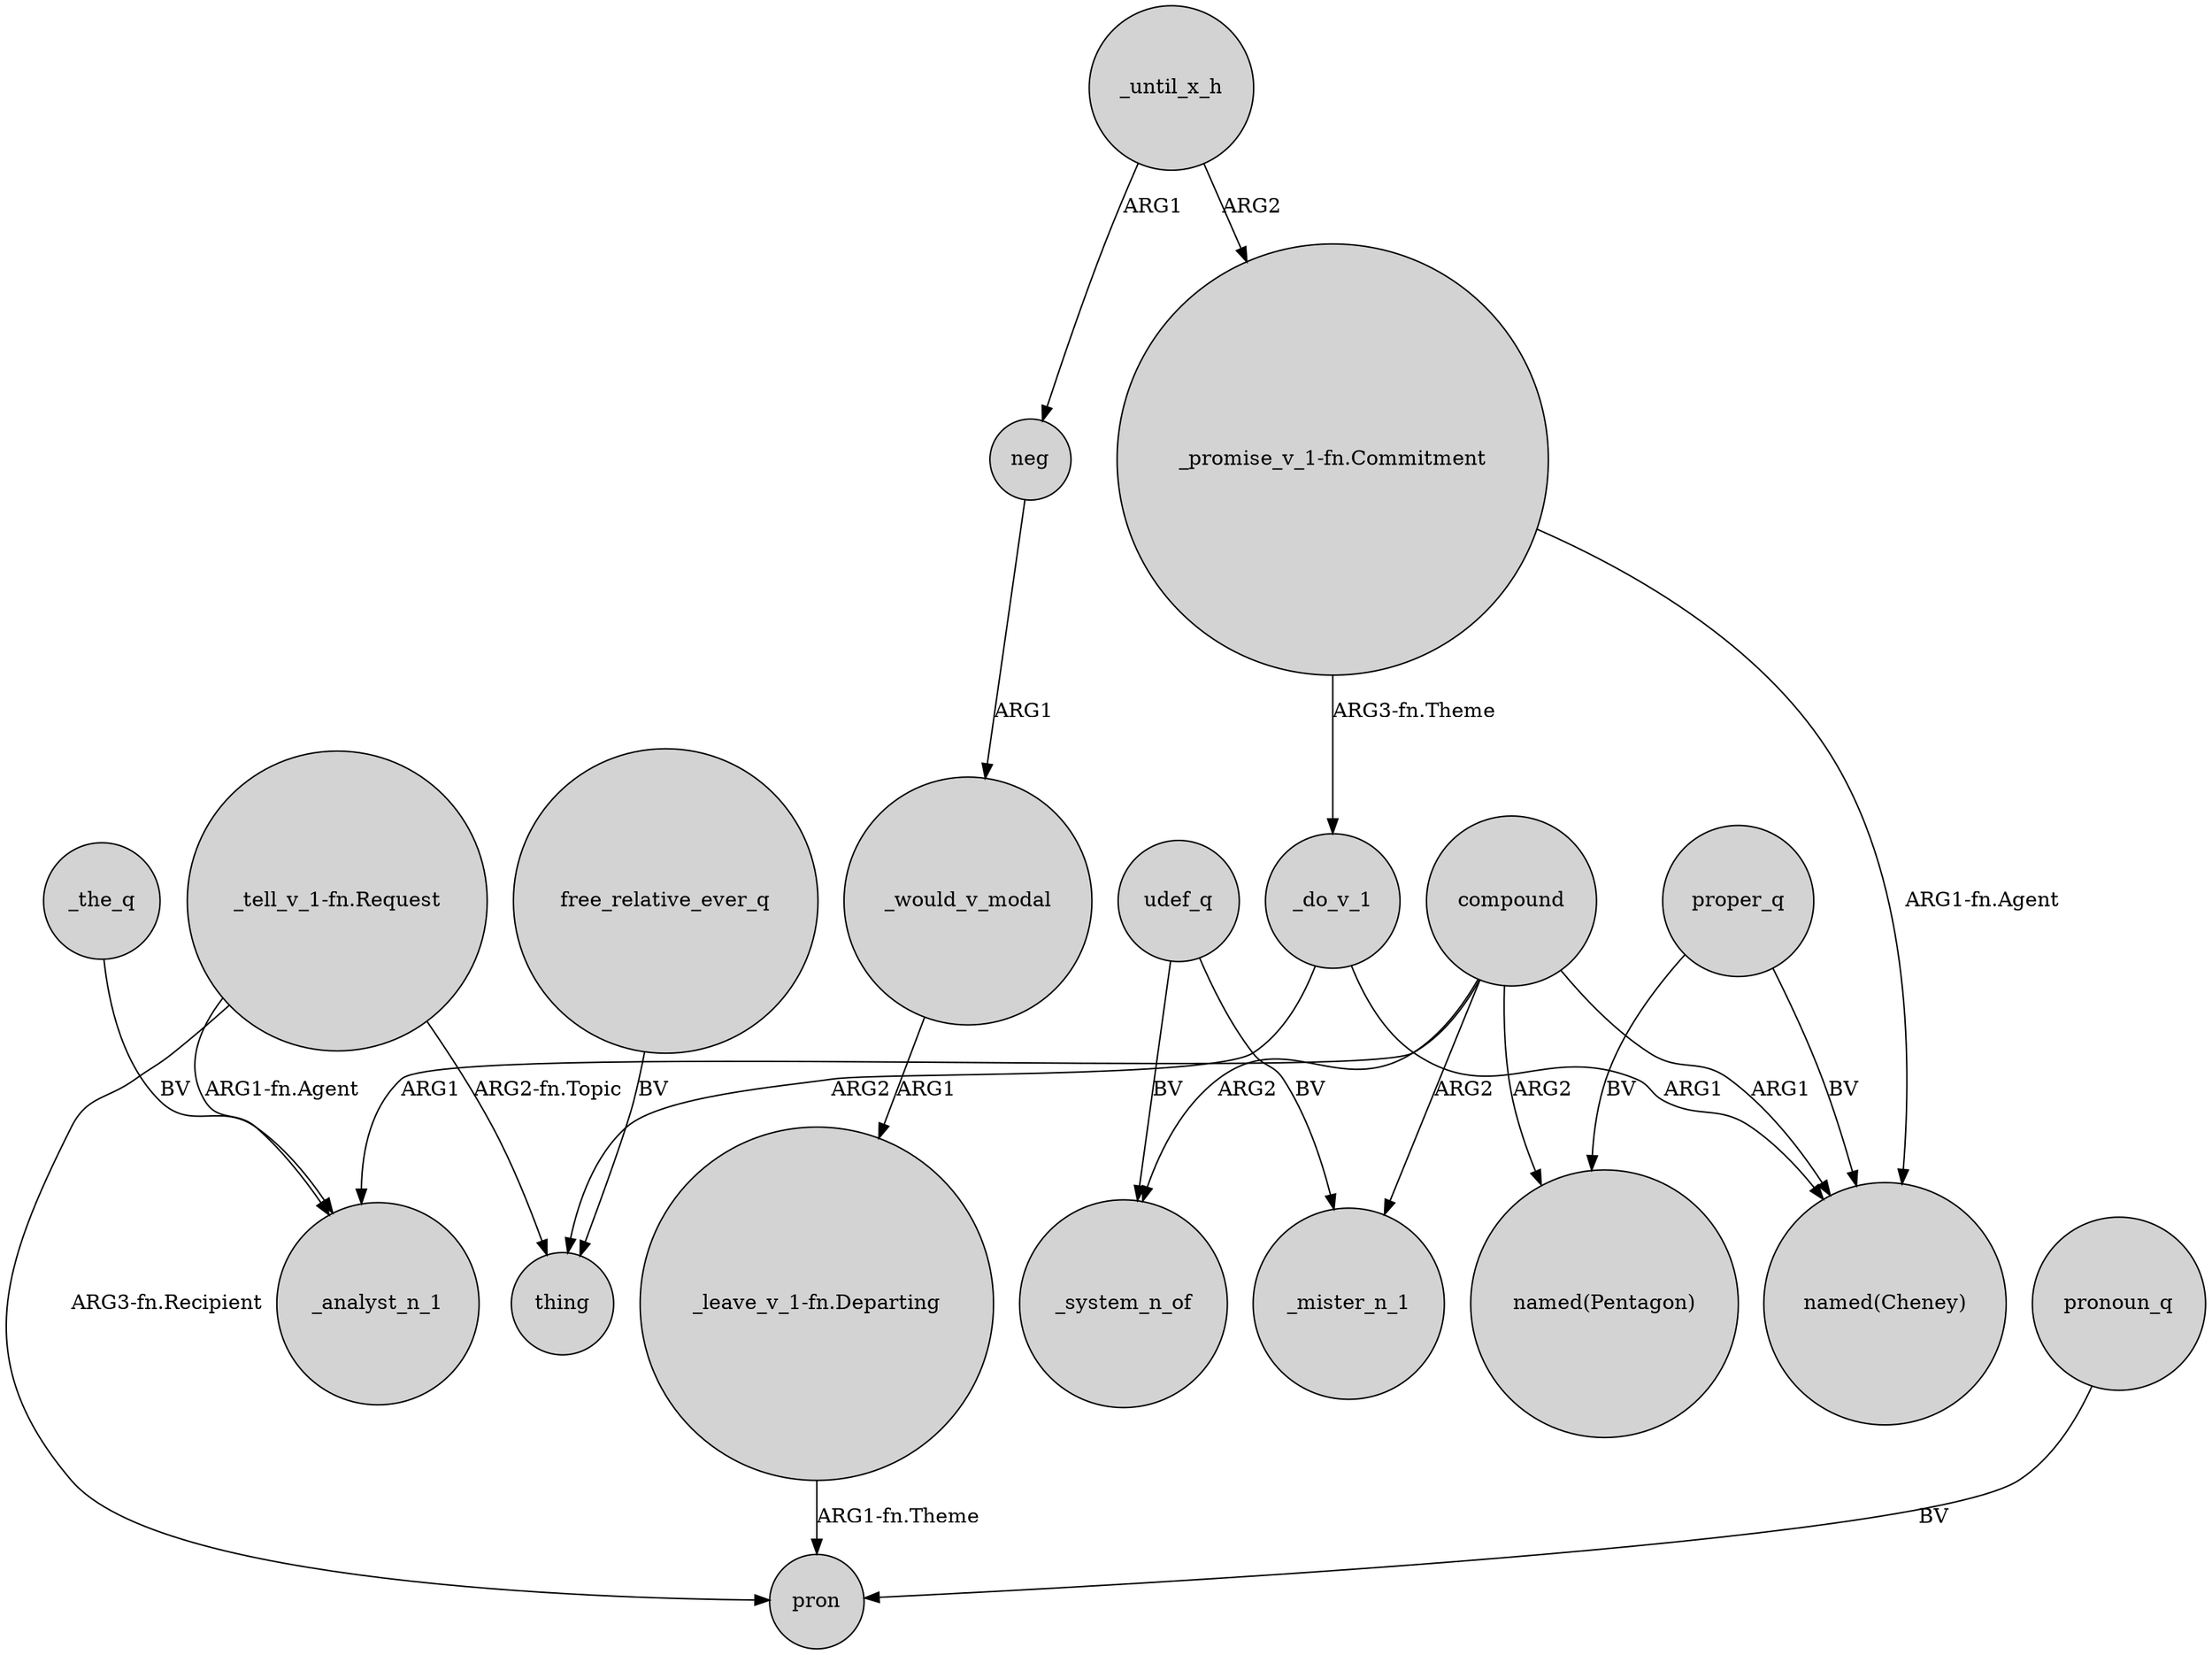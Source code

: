 digraph {
	node [shape=circle style=filled]
	"_tell_v_1-fn.Request" -> _analyst_n_1 [label="ARG1-fn.Agent"]
	neg -> _would_v_modal [label=ARG1]
	"_tell_v_1-fn.Request" -> pron [label="ARG3-fn.Recipient"]
	compound -> "named(Pentagon)" [label=ARG2]
	proper_q -> "named(Pentagon)" [label=BV]
	compound -> _system_n_of [label=ARG2]
	compound -> _mister_n_1 [label=ARG2]
	"_promise_v_1-fn.Commitment" -> "named(Cheney)" [label="ARG1-fn.Agent"]
	proper_q -> "named(Cheney)" [label=BV]
	udef_q -> _mister_n_1 [label=BV]
	_until_x_h -> neg [label=ARG1]
	"_leave_v_1-fn.Departing" -> pron [label="ARG1-fn.Theme"]
	udef_q -> _system_n_of [label=BV]
	pronoun_q -> pron [label=BV]
	_until_x_h -> "_promise_v_1-fn.Commitment" [label=ARG2]
	compound -> "named(Cheney)" [label=ARG1]
	"_promise_v_1-fn.Commitment" -> _do_v_1 [label="ARG3-fn.Theme"]
	free_relative_ever_q -> thing [label=BV]
	_do_v_1 -> thing [label=ARG2]
	_the_q -> _analyst_n_1 [label=BV]
	_would_v_modal -> "_leave_v_1-fn.Departing" [label=ARG1]
	_do_v_1 -> "named(Cheney)" [label=ARG1]
	"_tell_v_1-fn.Request" -> thing [label="ARG2-fn.Topic"]
	compound -> _analyst_n_1 [label=ARG1]
}

